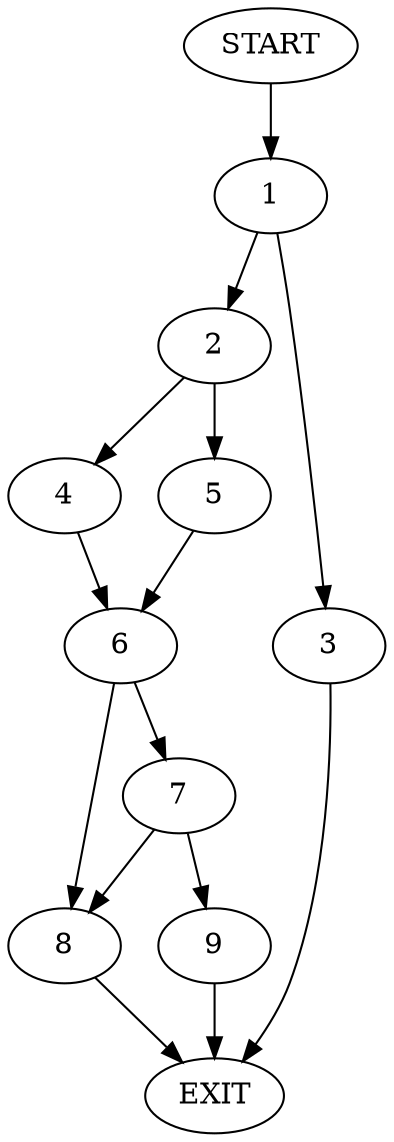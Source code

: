 digraph {
0 [label="START"]
10 [label="EXIT"]
0 -> 1
1 -> 2
1 -> 3
3 -> 10
2 -> 4
2 -> 5
4 -> 6
5 -> 6
6 -> 7
6 -> 8
7 -> 8
7 -> 9
8 -> 10
9 -> 10
}
